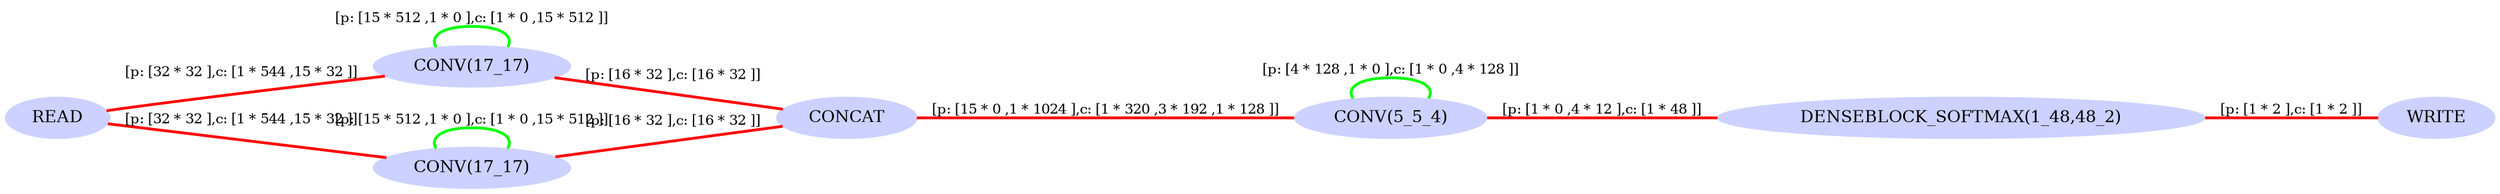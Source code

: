 digraph todorsNet_LB {

  ratio = auto;
  rankdir = LR;
  ranksep = 0.3;
  nodesep = 0.2;
  center = true;

  node [ fontsize=12, height=0.4, width=0.4, style=filled, color="0.650 0.200 1.000" ]
  edge [ fontsize=10, arrowhead=none, style=bold]

  "input" [ label="READ"];
  "C1" [ label="CONV(17_17)"];
  "C1_split_0_0" [ label="CONV(17_17)"];
  "C1_output_concat_0" [ label="CONCAT"];
  "C2" [ label="CONV(5_5_4)"];
  "SM" [ label="DENSEBLOCK_SOFTMAX(1_48,48_2)"];
  "output" [ label="WRITE"];

  "input" -> "C1" [ label="[p: [32 * 32 ],c: [1 * 544 ,15 * 32 ]]", color=red ];
  "C1" -> "C1" [ label="[p: [15 * 512 ,1 * 0 ],c: [1 * 0 ,15 * 512 ]]", color=green ];
  "input" -> "C1_split_0_0" [ label="[p: [32 * 32 ],c: [1 * 544 ,15 * 32 ]]", color=red ];
  "C1_split_0_0" -> "C1_split_0_0" [ label="[p: [15 * 512 ,1 * 0 ],c: [1 * 0 ,15 * 512 ]]", color=green ];
  "C1" -> "C1_output_concat_0" [ label="[p: [16 * 32 ],c: [16 * 32 ]]", color=red ];
  "C1_split_0_0" -> "C1_output_concat_0" [ label="[p: [16 * 32 ],c: [16 * 32 ]]", color=red ];
  "C1_output_concat_0" -> "C2" [ label="[p: [15 * 0 ,1 * 1024 ],c: [1 * 320 ,3 * 192 ,1 * 128 ]]", color=red ];
  "C2" -> "C2" [ label="[p: [4 * 128 ,1 * 0 ],c: [1 * 0 ,4 * 128 ]]", color=green ];
  "C2" -> "SM" [ label="[p: [1 * 0 ,4 * 12 ],c: [1 * 48 ]]", color=red ];
  "SM" -> "output" [ label="[p: [1 * 2 ],c: [1 * 2 ]]", color=red ];

}
